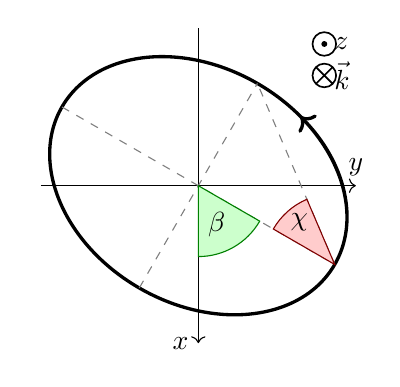 \begin{tikzpicture}[osy/.style={color=gray,dashed}]
    \draw[->] (-2,0) -- (2,0) node[anchor=south] {$y$};
    \draw[->] (0,2) -- (0,-2) node[anchor=east] {$x$};
    \draw[rotate=330,->,very thick] (2,0) arc [start angle=0, end angle=430, x radius=2cm, y radius=1.5cm];

    \draw[osy] (-30:-2cm) -- (-30:2cm);
    \draw[osy] (60:-1.5cm) -- (60:1.5cm);

    \draw[osy] (-30:2cm) -- (60:1.5cm);

    \filldraw[fill=green!20,draw=green!50!black] (0,0) -- (0,-0.9cm) arc[start angle=270, end angle=330, radius=0.9cm] -- cycle;
    \path (295:0.55cm) node {$\beta$};

    \filldraw[fill=red!20,draw=red!50!black] (330:2cm) -- (330:1.1cm) arc[start angle=150, end angle=113.13, radius=0.9cm] -- cycle;
    \path (330:2cm) ++(130:0.7cm) node {$\chi$};

    \begin{scope}[xshift=1.6cm, yshift=1.8cm]
        \draw[semithick] (0,0) circle [radius=0.15cm] node[anchor=west] {$z$};
        \filldraw (0,0) circle[radius=0.03cm];
        \draw[semithick] (0,-0.4cm) circle [radius=0.15cm] node[anchor=west] {$\vec{k}$} +(45:0.15cm)--+(45:-0.15cm) +(135:0.15cm) --+(135:-0.15cm);
    \end{scope}
    

\end{tikzpicture}
